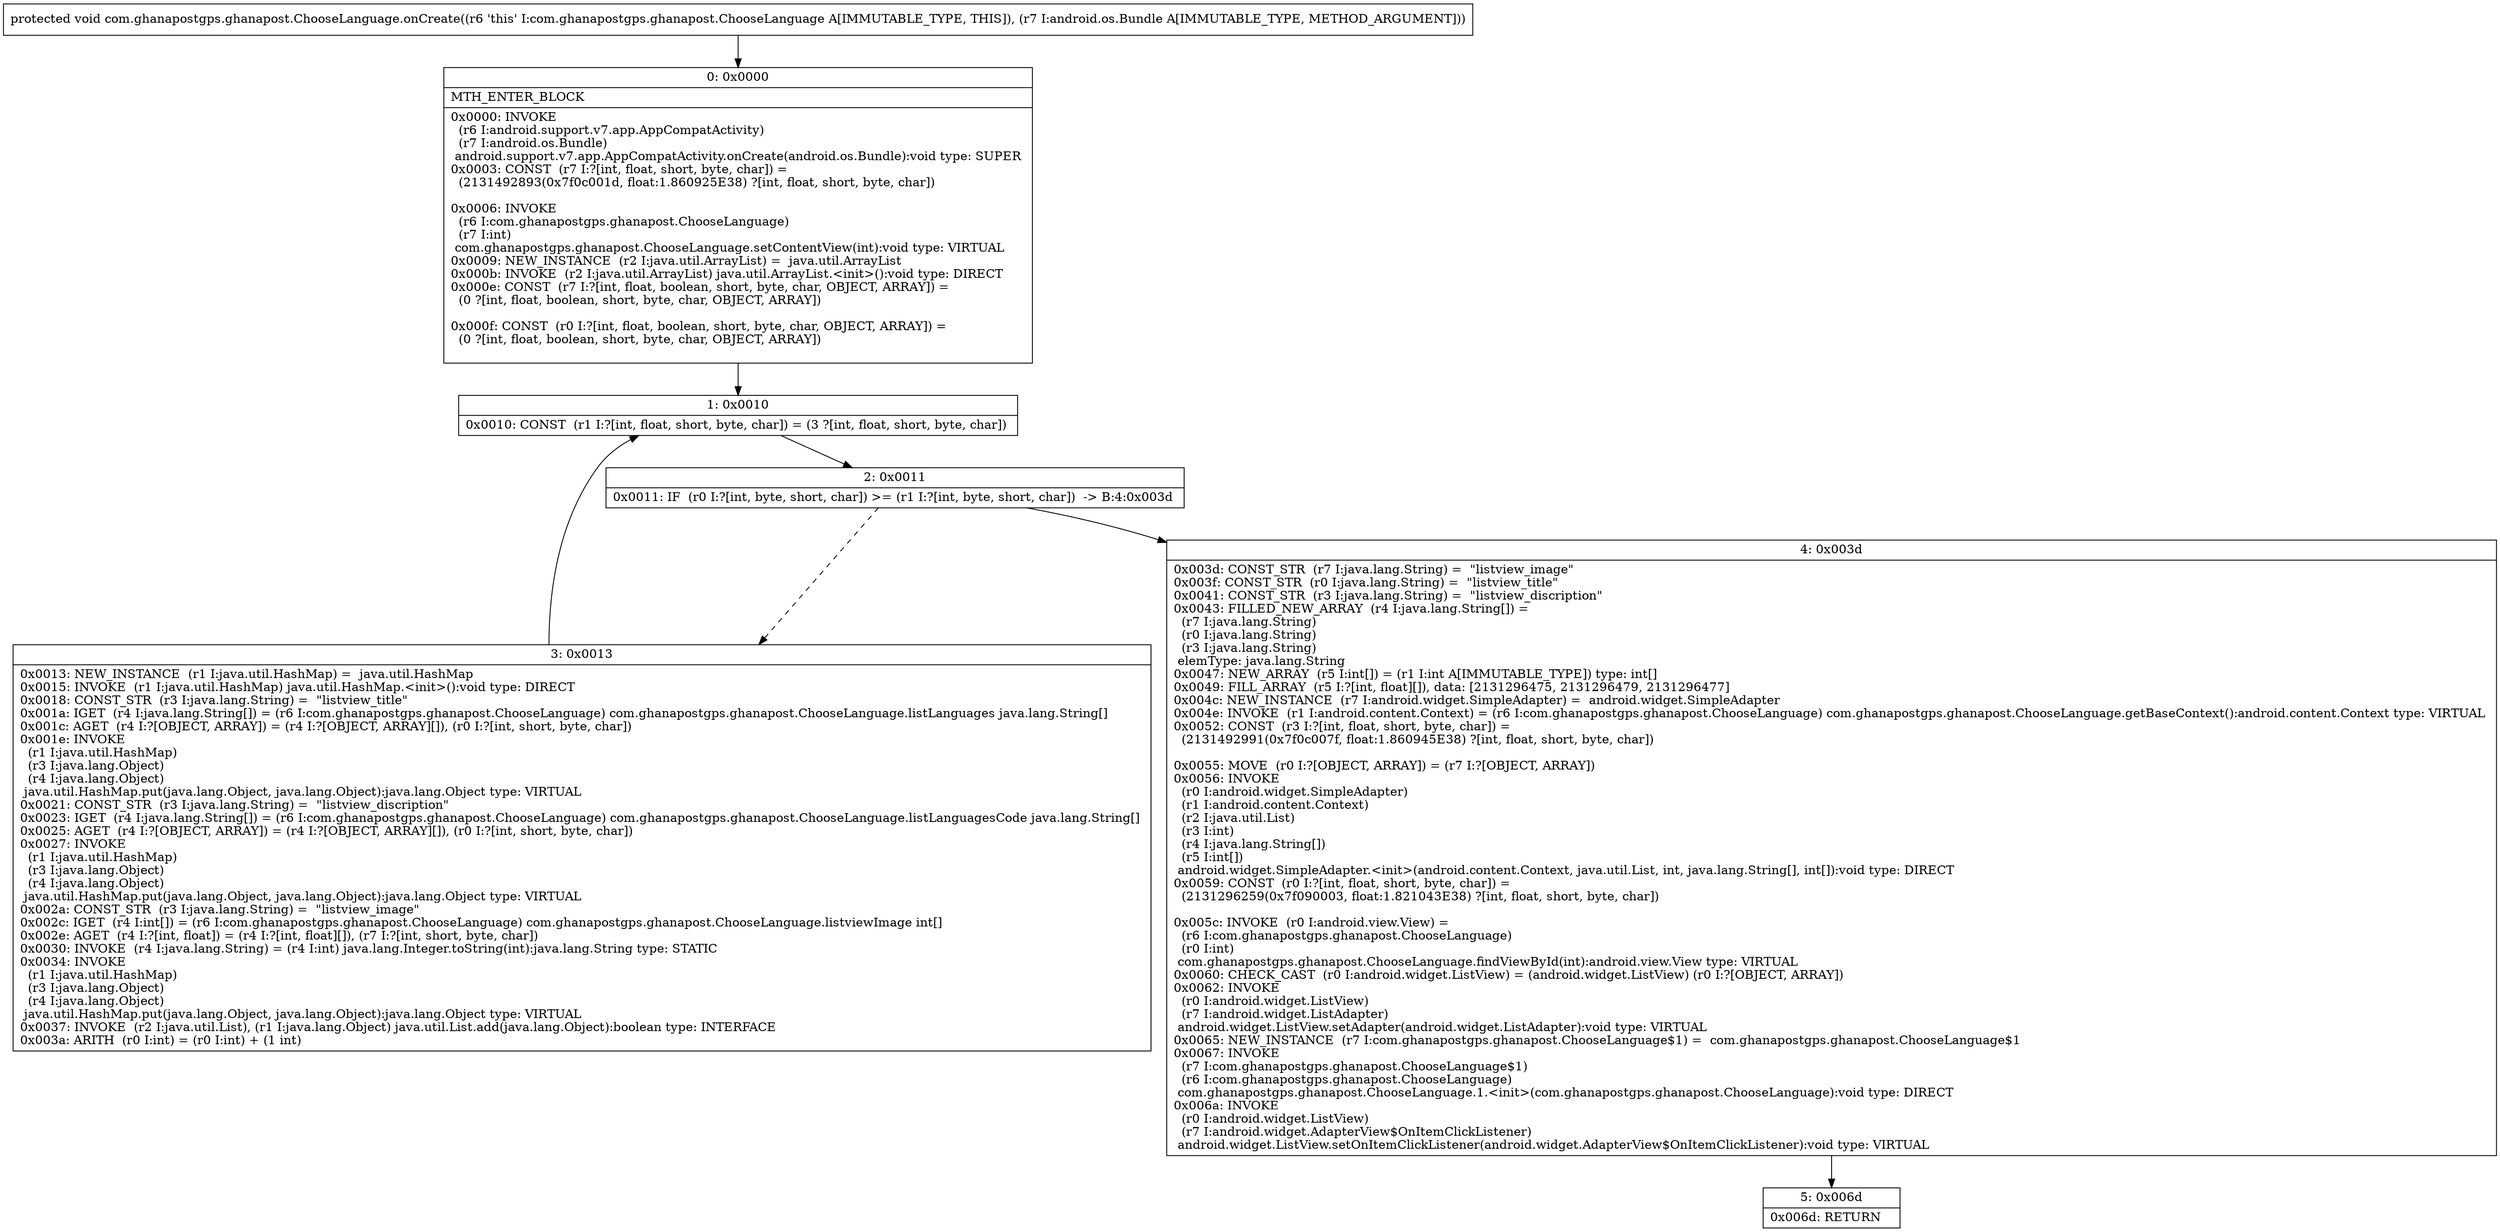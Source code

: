 digraph "CFG forcom.ghanapostgps.ghanapost.ChooseLanguage.onCreate(Landroid\/os\/Bundle;)V" {
Node_0 [shape=record,label="{0\:\ 0x0000|MTH_ENTER_BLOCK\l|0x0000: INVOKE  \l  (r6 I:android.support.v7.app.AppCompatActivity)\l  (r7 I:android.os.Bundle)\l android.support.v7.app.AppCompatActivity.onCreate(android.os.Bundle):void type: SUPER \l0x0003: CONST  (r7 I:?[int, float, short, byte, char]) = \l  (2131492893(0x7f0c001d, float:1.860925E38) ?[int, float, short, byte, char])\l \l0x0006: INVOKE  \l  (r6 I:com.ghanapostgps.ghanapost.ChooseLanguage)\l  (r7 I:int)\l com.ghanapostgps.ghanapost.ChooseLanguage.setContentView(int):void type: VIRTUAL \l0x0009: NEW_INSTANCE  (r2 I:java.util.ArrayList) =  java.util.ArrayList \l0x000b: INVOKE  (r2 I:java.util.ArrayList) java.util.ArrayList.\<init\>():void type: DIRECT \l0x000e: CONST  (r7 I:?[int, float, boolean, short, byte, char, OBJECT, ARRAY]) = \l  (0 ?[int, float, boolean, short, byte, char, OBJECT, ARRAY])\l \l0x000f: CONST  (r0 I:?[int, float, boolean, short, byte, char, OBJECT, ARRAY]) = \l  (0 ?[int, float, boolean, short, byte, char, OBJECT, ARRAY])\l \l}"];
Node_1 [shape=record,label="{1\:\ 0x0010|0x0010: CONST  (r1 I:?[int, float, short, byte, char]) = (3 ?[int, float, short, byte, char]) \l}"];
Node_2 [shape=record,label="{2\:\ 0x0011|0x0011: IF  (r0 I:?[int, byte, short, char]) \>= (r1 I:?[int, byte, short, char])  \-\> B:4:0x003d \l}"];
Node_3 [shape=record,label="{3\:\ 0x0013|0x0013: NEW_INSTANCE  (r1 I:java.util.HashMap) =  java.util.HashMap \l0x0015: INVOKE  (r1 I:java.util.HashMap) java.util.HashMap.\<init\>():void type: DIRECT \l0x0018: CONST_STR  (r3 I:java.lang.String) =  \"listview_title\" \l0x001a: IGET  (r4 I:java.lang.String[]) = (r6 I:com.ghanapostgps.ghanapost.ChooseLanguage) com.ghanapostgps.ghanapost.ChooseLanguage.listLanguages java.lang.String[] \l0x001c: AGET  (r4 I:?[OBJECT, ARRAY]) = (r4 I:?[OBJECT, ARRAY][]), (r0 I:?[int, short, byte, char]) \l0x001e: INVOKE  \l  (r1 I:java.util.HashMap)\l  (r3 I:java.lang.Object)\l  (r4 I:java.lang.Object)\l java.util.HashMap.put(java.lang.Object, java.lang.Object):java.lang.Object type: VIRTUAL \l0x0021: CONST_STR  (r3 I:java.lang.String) =  \"listview_discription\" \l0x0023: IGET  (r4 I:java.lang.String[]) = (r6 I:com.ghanapostgps.ghanapost.ChooseLanguage) com.ghanapostgps.ghanapost.ChooseLanguage.listLanguagesCode java.lang.String[] \l0x0025: AGET  (r4 I:?[OBJECT, ARRAY]) = (r4 I:?[OBJECT, ARRAY][]), (r0 I:?[int, short, byte, char]) \l0x0027: INVOKE  \l  (r1 I:java.util.HashMap)\l  (r3 I:java.lang.Object)\l  (r4 I:java.lang.Object)\l java.util.HashMap.put(java.lang.Object, java.lang.Object):java.lang.Object type: VIRTUAL \l0x002a: CONST_STR  (r3 I:java.lang.String) =  \"listview_image\" \l0x002c: IGET  (r4 I:int[]) = (r6 I:com.ghanapostgps.ghanapost.ChooseLanguage) com.ghanapostgps.ghanapost.ChooseLanguage.listviewImage int[] \l0x002e: AGET  (r4 I:?[int, float]) = (r4 I:?[int, float][]), (r7 I:?[int, short, byte, char]) \l0x0030: INVOKE  (r4 I:java.lang.String) = (r4 I:int) java.lang.Integer.toString(int):java.lang.String type: STATIC \l0x0034: INVOKE  \l  (r1 I:java.util.HashMap)\l  (r3 I:java.lang.Object)\l  (r4 I:java.lang.Object)\l java.util.HashMap.put(java.lang.Object, java.lang.Object):java.lang.Object type: VIRTUAL \l0x0037: INVOKE  (r2 I:java.util.List), (r1 I:java.lang.Object) java.util.List.add(java.lang.Object):boolean type: INTERFACE \l0x003a: ARITH  (r0 I:int) = (r0 I:int) + (1 int) \l}"];
Node_4 [shape=record,label="{4\:\ 0x003d|0x003d: CONST_STR  (r7 I:java.lang.String) =  \"listview_image\" \l0x003f: CONST_STR  (r0 I:java.lang.String) =  \"listview_title\" \l0x0041: CONST_STR  (r3 I:java.lang.String) =  \"listview_discription\" \l0x0043: FILLED_NEW_ARRAY  (r4 I:java.lang.String[]) = \l  (r7 I:java.lang.String)\l  (r0 I:java.lang.String)\l  (r3 I:java.lang.String)\l elemType: java.lang.String \l0x0047: NEW_ARRAY  (r5 I:int[]) = (r1 I:int A[IMMUTABLE_TYPE]) type: int[] \l0x0049: FILL_ARRAY  (r5 I:?[int, float][]), data: [2131296475, 2131296479, 2131296477] \l0x004c: NEW_INSTANCE  (r7 I:android.widget.SimpleAdapter) =  android.widget.SimpleAdapter \l0x004e: INVOKE  (r1 I:android.content.Context) = (r6 I:com.ghanapostgps.ghanapost.ChooseLanguage) com.ghanapostgps.ghanapost.ChooseLanguage.getBaseContext():android.content.Context type: VIRTUAL \l0x0052: CONST  (r3 I:?[int, float, short, byte, char]) = \l  (2131492991(0x7f0c007f, float:1.860945E38) ?[int, float, short, byte, char])\l \l0x0055: MOVE  (r0 I:?[OBJECT, ARRAY]) = (r7 I:?[OBJECT, ARRAY]) \l0x0056: INVOKE  \l  (r0 I:android.widget.SimpleAdapter)\l  (r1 I:android.content.Context)\l  (r2 I:java.util.List)\l  (r3 I:int)\l  (r4 I:java.lang.String[])\l  (r5 I:int[])\l android.widget.SimpleAdapter.\<init\>(android.content.Context, java.util.List, int, java.lang.String[], int[]):void type: DIRECT \l0x0059: CONST  (r0 I:?[int, float, short, byte, char]) = \l  (2131296259(0x7f090003, float:1.821043E38) ?[int, float, short, byte, char])\l \l0x005c: INVOKE  (r0 I:android.view.View) = \l  (r6 I:com.ghanapostgps.ghanapost.ChooseLanguage)\l  (r0 I:int)\l com.ghanapostgps.ghanapost.ChooseLanguage.findViewById(int):android.view.View type: VIRTUAL \l0x0060: CHECK_CAST  (r0 I:android.widget.ListView) = (android.widget.ListView) (r0 I:?[OBJECT, ARRAY]) \l0x0062: INVOKE  \l  (r0 I:android.widget.ListView)\l  (r7 I:android.widget.ListAdapter)\l android.widget.ListView.setAdapter(android.widget.ListAdapter):void type: VIRTUAL \l0x0065: NEW_INSTANCE  (r7 I:com.ghanapostgps.ghanapost.ChooseLanguage$1) =  com.ghanapostgps.ghanapost.ChooseLanguage$1 \l0x0067: INVOKE  \l  (r7 I:com.ghanapostgps.ghanapost.ChooseLanguage$1)\l  (r6 I:com.ghanapostgps.ghanapost.ChooseLanguage)\l com.ghanapostgps.ghanapost.ChooseLanguage.1.\<init\>(com.ghanapostgps.ghanapost.ChooseLanguage):void type: DIRECT \l0x006a: INVOKE  \l  (r0 I:android.widget.ListView)\l  (r7 I:android.widget.AdapterView$OnItemClickListener)\l android.widget.ListView.setOnItemClickListener(android.widget.AdapterView$OnItemClickListener):void type: VIRTUAL \l}"];
Node_5 [shape=record,label="{5\:\ 0x006d|0x006d: RETURN   \l}"];
MethodNode[shape=record,label="{protected void com.ghanapostgps.ghanapost.ChooseLanguage.onCreate((r6 'this' I:com.ghanapostgps.ghanapost.ChooseLanguage A[IMMUTABLE_TYPE, THIS]), (r7 I:android.os.Bundle A[IMMUTABLE_TYPE, METHOD_ARGUMENT])) }"];
MethodNode -> Node_0;
Node_0 -> Node_1;
Node_1 -> Node_2;
Node_2 -> Node_3[style=dashed];
Node_2 -> Node_4;
Node_3 -> Node_1;
Node_4 -> Node_5;
}

